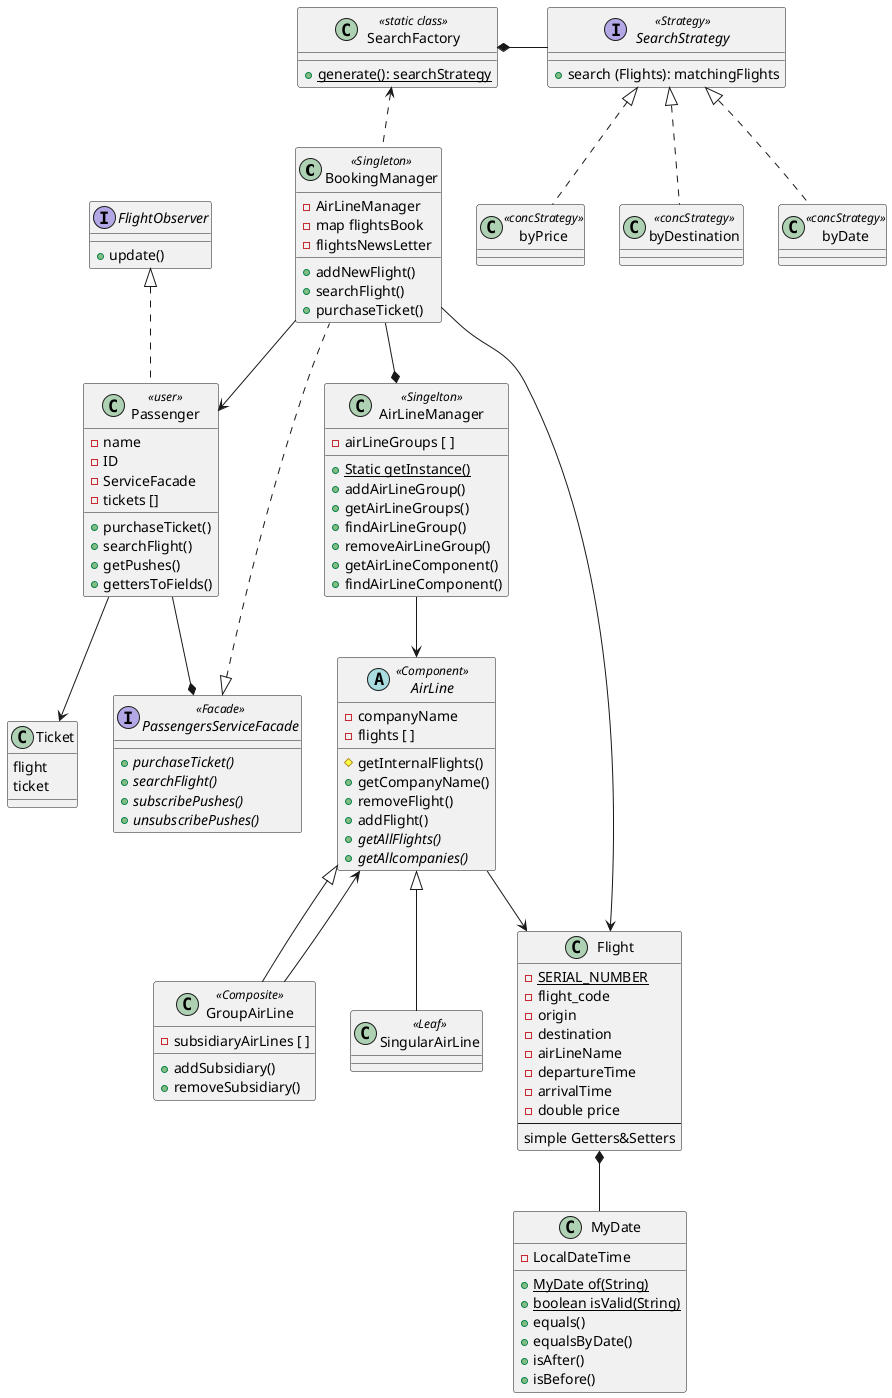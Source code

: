 @startuml
'https://plantuml.com/sequence-diagram
BookingManager --> Passenger
FlightObserver <|.. Passenger
Passenger --> Ticket
Passenger --* PassengersServiceFacade
PassengersServiceFacade <|.. BookingManager
SearchFactory *- SearchStrategy
SearchStrategy <|.. byPrice
SearchStrategy <|.. byDestination
SearchStrategy <|.. byDate
SearchFactory <.. BookingManager
BookingManager --* AirLineManager
AirLineManager --> AirLine
AirLine <|-- GroupAirLine
AirLine <-- GroupAirLine
AirLine <|-- SingularAirLine
AirLine --> Flight
Flight *-- MyDate
Flight <-- BookingManager

class Ticket {
flight
ticket
}

interface FlightObserver{
    +update()
}

interface SearchStrategy<<Strategy>>{
    +search (Flights): matchingFlights
}


class Passenger<<user>>{
    -name
    -ID
    -ServiceFacade
    -tickets []
    + purchaseTicket()
    +searchFlight()
    +getPushes()
    +gettersToFields()
}

class SearchFactory <<static class>>{
    +{static}generate(): searchStrategy
}

class byPrice <<concStrategy>>
class byDestination <<concStrategy>>
class byDate <<concStrategy>>

interface PassengersServiceFacade<<Facade>>{
    +{abstract}purchaseTicket()
    +{abstract}searchFlight()
    +{abstract}subscribePushes()
    +{abstract}unsubscribePushes()
}

class BookingManager <<Singleton>>{
    -AirLineManager
    -map flightsBook
    -flightsNewsLetter
    +addNewFlight()
    +searchFlight()
    +purchaseTicket()
}

class AirLineManager <<Singelton>>{
    -airLineGroups [ ]
    +{static}Static getInstance()
    +addAirLineGroup()
    +getAirLineGroups()
    +findAirLineGroup()
    +removeAirLineGroup()
    +getAirLineComponent()
    +findAirLineComponent()
}

abstract AirLine <<Component>>{
    -companyName
    -flights [ ]

    #getInternalFlights()
    +getCompanyName()
    +removeFlight()
    +addFlight()
    + {abstract} getAllFlights()
    + {abstract}  getAllcompanies()
}

class GroupAirLine <<Composite>> {
    -subsidiaryAirLines [ ]
    +addSubsidiary()
    +removeSubsidiary()
}

class SingularAirLine <<Leaf>>

class Flight{
    -{static}SERIAL_NUMBER
    -flight_code
    -origin
    -destination
    -airLineName
    -departureTime
    -arrivalTime
    -double price
    --
    simple Getters&Setters
}

class MyDate{
    - LocalDateTime
    +{static}MyDate of(String)
    +{static}boolean isValid(String)
    +equals()
    +equalsByDate()
    +isAfter()
    +isBefore()
}


@enduml
